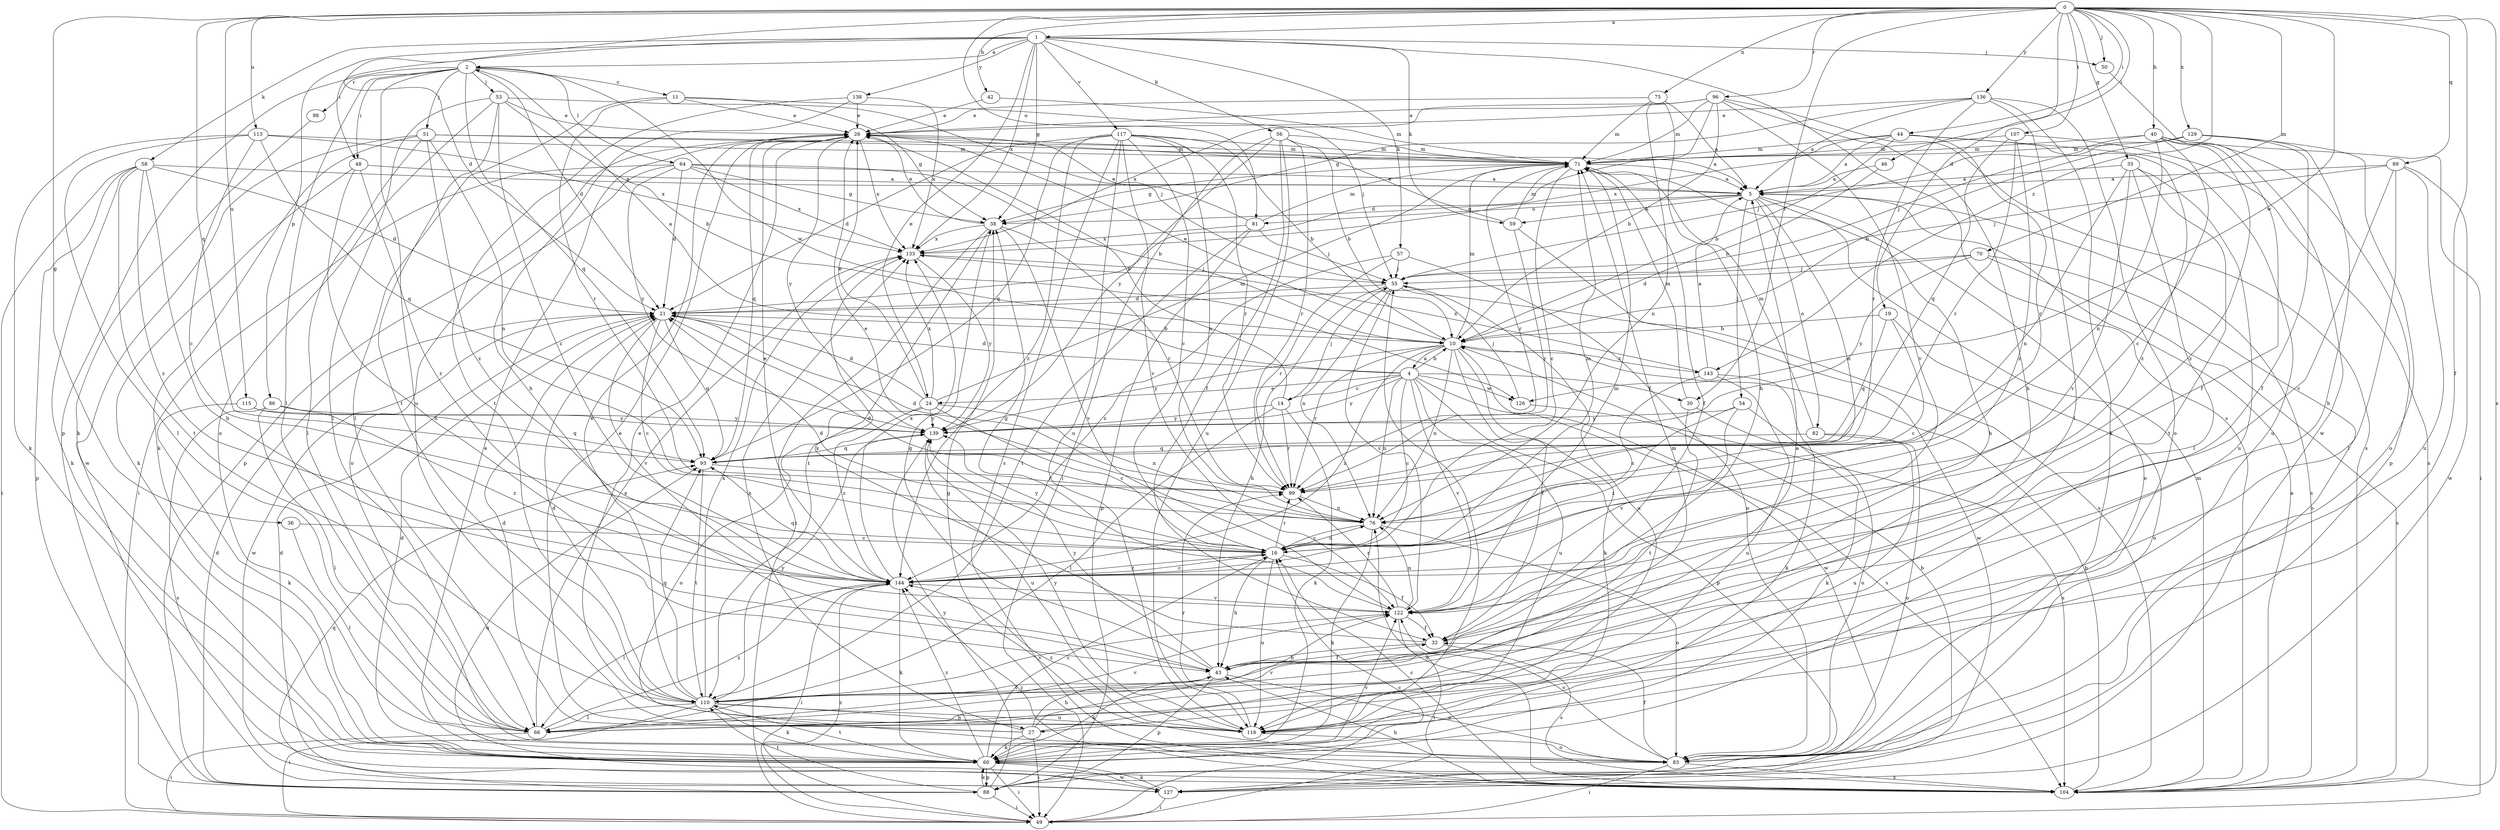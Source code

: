 strict digraph  {
0;
1;
2;
4;
5;
10;
11;
14;
16;
19;
21;
24;
26;
27;
30;
32;
35;
36;
38;
40;
42;
43;
44;
46;
48;
49;
50;
51;
53;
54;
55;
56;
57;
58;
59;
60;
64;
66;
70;
71;
75;
76;
81;
82;
83;
86;
88;
89;
93;
96;
98;
99;
104;
107;
110;
113;
115;
116;
117;
122;
126;
127;
129;
133;
136;
138;
139;
143;
144;
0 -> 1  [label=a];
0 -> 19  [label=d];
0 -> 21  [label=d];
0 -> 27  [label=f];
0 -> 30  [label=f];
0 -> 35  [label=g];
0 -> 36  [label=g];
0 -> 40  [label=h];
0 -> 42  [label=h];
0 -> 44  [label=i];
0 -> 46  [label=i];
0 -> 50  [label=j];
0 -> 70  [label=m];
0 -> 75  [label=n];
0 -> 81  [label=o];
0 -> 89  [label=q];
0 -> 93  [label=q];
0 -> 96  [label=r];
0 -> 104  [label=s];
0 -> 107  [label=t];
0 -> 113  [label=u];
0 -> 115  [label=u];
0 -> 126  [label=w];
0 -> 129  [label=x];
0 -> 136  [label=y];
0 -> 143  [label=z];
1 -> 2  [label=a];
1 -> 24  [label=e];
1 -> 38  [label=g];
1 -> 48  [label=i];
1 -> 50  [label=j];
1 -> 56  [label=k];
1 -> 57  [label=k];
1 -> 58  [label=k];
1 -> 59  [label=k];
1 -> 86  [label=p];
1 -> 104  [label=s];
1 -> 117  [label=v];
1 -> 133  [label=x];
1 -> 138  [label=y];
2 -> 11  [label=c];
2 -> 21  [label=d];
2 -> 48  [label=i];
2 -> 51  [label=j];
2 -> 53  [label=j];
2 -> 64  [label=l];
2 -> 66  [label=l];
2 -> 88  [label=p];
2 -> 93  [label=q];
2 -> 98  [label=r];
2 -> 116  [label=u];
2 -> 126  [label=w];
4 -> 2  [label=a];
4 -> 10  [label=b];
4 -> 14  [label=c];
4 -> 16  [label=c];
4 -> 21  [label=d];
4 -> 24  [label=e];
4 -> 30  [label=f];
4 -> 76  [label=n];
4 -> 88  [label=p];
4 -> 104  [label=s];
4 -> 116  [label=u];
4 -> 122  [label=v];
4 -> 126  [label=w];
4 -> 139  [label=y];
5 -> 38  [label=g];
5 -> 43  [label=h];
5 -> 54  [label=j];
5 -> 59  [label=k];
5 -> 76  [label=n];
5 -> 81  [label=o];
5 -> 82  [label=o];
5 -> 83  [label=o];
5 -> 104  [label=s];
10 -> 4  [label=a];
10 -> 26  [label=e];
10 -> 32  [label=f];
10 -> 60  [label=k];
10 -> 71  [label=m];
10 -> 76  [label=n];
10 -> 99  [label=r];
10 -> 127  [label=w];
10 -> 139  [label=y];
10 -> 143  [label=z];
10 -> 144  [label=z];
11 -> 26  [label=e];
11 -> 38  [label=g];
11 -> 55  [label=j];
11 -> 66  [label=l];
11 -> 99  [label=r];
14 -> 26  [label=e];
14 -> 55  [label=j];
14 -> 60  [label=k];
14 -> 66  [label=l];
14 -> 99  [label=r];
14 -> 139  [label=y];
16 -> 21  [label=d];
16 -> 32  [label=f];
16 -> 43  [label=h];
16 -> 71  [label=m];
16 -> 76  [label=n];
16 -> 99  [label=r];
16 -> 116  [label=u];
16 -> 139  [label=y];
16 -> 144  [label=z];
19 -> 10  [label=b];
19 -> 16  [label=c];
19 -> 83  [label=o];
19 -> 93  [label=q];
21 -> 10  [label=b];
21 -> 16  [label=c];
21 -> 93  [label=q];
21 -> 122  [label=v];
21 -> 127  [label=w];
24 -> 16  [label=c];
24 -> 21  [label=d];
24 -> 26  [label=e];
24 -> 71  [label=m];
24 -> 76  [label=n];
24 -> 83  [label=o];
24 -> 133  [label=x];
24 -> 139  [label=y];
24 -> 144  [label=z];
26 -> 71  [label=m];
26 -> 88  [label=p];
26 -> 93  [label=q];
26 -> 133  [label=x];
26 -> 139  [label=y];
27 -> 21  [label=d];
27 -> 26  [label=e];
27 -> 43  [label=h];
27 -> 49  [label=i];
27 -> 55  [label=j];
27 -> 60  [label=k];
27 -> 122  [label=v];
27 -> 133  [label=x];
30 -> 71  [label=m];
30 -> 83  [label=o];
30 -> 110  [label=t];
32 -> 43  [label=h];
32 -> 104  [label=s];
32 -> 133  [label=x];
35 -> 5  [label=a];
35 -> 66  [label=l];
35 -> 76  [label=n];
35 -> 110  [label=t];
35 -> 116  [label=u];
35 -> 122  [label=v];
36 -> 16  [label=c];
36 -> 66  [label=l];
38 -> 26  [label=e];
38 -> 49  [label=i];
38 -> 99  [label=r];
38 -> 110  [label=t];
38 -> 122  [label=v];
38 -> 133  [label=x];
40 -> 16  [label=c];
40 -> 32  [label=f];
40 -> 49  [label=i];
40 -> 55  [label=j];
40 -> 71  [label=m];
40 -> 76  [label=n];
40 -> 88  [label=p];
40 -> 144  [label=z];
42 -> 26  [label=e];
42 -> 71  [label=m];
43 -> 32  [label=f];
43 -> 38  [label=g];
43 -> 60  [label=k];
43 -> 83  [label=o];
43 -> 88  [label=p];
43 -> 110  [label=t];
43 -> 139  [label=y];
44 -> 5  [label=a];
44 -> 10  [label=b];
44 -> 71  [label=m];
44 -> 99  [label=r];
44 -> 116  [label=u];
44 -> 133  [label=x];
44 -> 144  [label=z];
46 -> 5  [label=a];
46 -> 10  [label=b];
48 -> 5  [label=a];
48 -> 43  [label=h];
48 -> 60  [label=k];
48 -> 144  [label=z];
49 -> 16  [label=c];
49 -> 144  [label=z];
50 -> 127  [label=w];
51 -> 5  [label=a];
51 -> 60  [label=k];
51 -> 66  [label=l];
51 -> 71  [label=m];
51 -> 76  [label=n];
51 -> 127  [label=w];
51 -> 144  [label=z];
53 -> 10  [label=b];
53 -> 26  [label=e];
53 -> 55  [label=j];
53 -> 66  [label=l];
53 -> 83  [label=o];
53 -> 110  [label=t];
53 -> 144  [label=z];
54 -> 60  [label=k];
54 -> 122  [label=v];
54 -> 139  [label=y];
54 -> 144  [label=z];
55 -> 21  [label=d];
55 -> 43  [label=h];
55 -> 76  [label=n];
55 -> 116  [label=u];
55 -> 122  [label=v];
55 -> 127  [label=w];
56 -> 10  [label=b];
56 -> 32  [label=f];
56 -> 49  [label=i];
56 -> 71  [label=m];
56 -> 99  [label=r];
56 -> 116  [label=u];
56 -> 139  [label=y];
57 -> 55  [label=j];
57 -> 83  [label=o];
57 -> 99  [label=r];
57 -> 144  [label=z];
58 -> 5  [label=a];
58 -> 21  [label=d];
58 -> 43  [label=h];
58 -> 49  [label=i];
58 -> 60  [label=k];
58 -> 88  [label=p];
58 -> 110  [label=t];
58 -> 144  [label=z];
59 -> 26  [label=e];
59 -> 71  [label=m];
59 -> 99  [label=r];
59 -> 104  [label=s];
60 -> 16  [label=c];
60 -> 21  [label=d];
60 -> 26  [label=e];
60 -> 49  [label=i];
60 -> 88  [label=p];
60 -> 110  [label=t];
60 -> 122  [label=v];
60 -> 127  [label=w];
60 -> 144  [label=z];
64 -> 5  [label=a];
64 -> 10  [label=b];
64 -> 21  [label=d];
64 -> 38  [label=g];
64 -> 49  [label=i];
64 -> 83  [label=o];
64 -> 133  [label=x];
64 -> 139  [label=y];
66 -> 49  [label=i];
66 -> 71  [label=m];
66 -> 122  [label=v];
66 -> 133  [label=x];
66 -> 144  [label=z];
70 -> 21  [label=d];
70 -> 55  [label=j];
70 -> 83  [label=o];
70 -> 104  [label=s];
70 -> 139  [label=y];
71 -> 5  [label=a];
71 -> 16  [label=c];
71 -> 32  [label=f];
71 -> 38  [label=g];
71 -> 99  [label=r];
75 -> 5  [label=a];
75 -> 26  [label=e];
75 -> 43  [label=h];
75 -> 71  [label=m];
75 -> 76  [label=n];
76 -> 16  [label=c];
76 -> 21  [label=d];
76 -> 26  [label=e];
76 -> 60  [label=k];
76 -> 83  [label=o];
81 -> 26  [label=e];
81 -> 55  [label=j];
81 -> 71  [label=m];
81 -> 88  [label=p];
81 -> 110  [label=t];
81 -> 133  [label=x];
82 -> 71  [label=m];
82 -> 83  [label=o];
82 -> 93  [label=q];
82 -> 116  [label=u];
83 -> 32  [label=f];
83 -> 38  [label=g];
83 -> 49  [label=i];
83 -> 104  [label=s];
83 -> 122  [label=v];
86 -> 66  [label=l];
86 -> 104  [label=s];
86 -> 139  [label=y];
86 -> 144  [label=z];
88 -> 21  [label=d];
88 -> 49  [label=i];
88 -> 60  [label=k];
88 -> 93  [label=q];
88 -> 110  [label=t];
88 -> 139  [label=y];
89 -> 5  [label=a];
89 -> 55  [label=j];
89 -> 66  [label=l];
89 -> 116  [label=u];
89 -> 122  [label=v];
89 -> 127  [label=w];
93 -> 99  [label=r];
93 -> 110  [label=t];
96 -> 10  [label=b];
96 -> 21  [label=d];
96 -> 26  [label=e];
96 -> 43  [label=h];
96 -> 71  [label=m];
96 -> 104  [label=s];
96 -> 122  [label=v];
96 -> 133  [label=x];
98 -> 60  [label=k];
99 -> 21  [label=d];
99 -> 76  [label=n];
104 -> 5  [label=a];
104 -> 10  [label=b];
104 -> 16  [label=c];
104 -> 43  [label=h];
104 -> 71  [label=m];
104 -> 76  [label=n];
104 -> 93  [label=q];
104 -> 144  [label=z];
107 -> 71  [label=m];
107 -> 93  [label=q];
107 -> 99  [label=r];
107 -> 104  [label=s];
107 -> 144  [label=z];
110 -> 5  [label=a];
110 -> 21  [label=d];
110 -> 26  [label=e];
110 -> 49  [label=i];
110 -> 60  [label=k];
110 -> 66  [label=l];
110 -> 93  [label=q];
110 -> 116  [label=u];
110 -> 122  [label=v];
110 -> 133  [label=x];
110 -> 139  [label=y];
110 -> 27  [label=h];
113 -> 16  [label=c];
113 -> 60  [label=k];
113 -> 66  [label=l];
113 -> 71  [label=m];
113 -> 93  [label=q];
113 -> 133  [label=x];
115 -> 60  [label=k];
115 -> 93  [label=q];
115 -> 139  [label=y];
116 -> 26  [label=e];
116 -> 83  [label=o];
116 -> 99  [label=r];
116 -> 139  [label=y];
116 -> 144  [label=z];
117 -> 10  [label=b];
117 -> 16  [label=c];
117 -> 21  [label=d];
117 -> 71  [label=m];
117 -> 76  [label=n];
117 -> 93  [label=q];
117 -> 99  [label=r];
117 -> 104  [label=s];
117 -> 116  [label=u];
117 -> 122  [label=v];
117 -> 144  [label=z];
122 -> 32  [label=f];
122 -> 38  [label=g];
122 -> 49  [label=i];
122 -> 71  [label=m];
122 -> 76  [label=n];
122 -> 99  [label=r];
126 -> 55  [label=j];
126 -> 104  [label=s];
127 -> 10  [label=b];
127 -> 21  [label=d];
127 -> 49  [label=i];
127 -> 60  [label=k];
129 -> 10  [label=b];
129 -> 32  [label=f];
129 -> 43  [label=h];
129 -> 55  [label=j];
129 -> 71  [label=m];
129 -> 83  [label=o];
133 -> 55  [label=j];
133 -> 139  [label=y];
136 -> 5  [label=a];
136 -> 26  [label=e];
136 -> 38  [label=g];
136 -> 60  [label=k];
136 -> 66  [label=l];
136 -> 83  [label=o];
136 -> 99  [label=r];
138 -> 26  [label=e];
138 -> 43  [label=h];
138 -> 110  [label=t];
138 -> 133  [label=x];
139 -> 93  [label=q];
139 -> 116  [label=u];
143 -> 5  [label=a];
143 -> 16  [label=c];
143 -> 60  [label=k];
143 -> 116  [label=u];
143 -> 133  [label=x];
144 -> 16  [label=c];
144 -> 26  [label=e];
144 -> 49  [label=i];
144 -> 60  [label=k];
144 -> 66  [label=l];
144 -> 93  [label=q];
144 -> 122  [label=v];
144 -> 133  [label=x];
}
